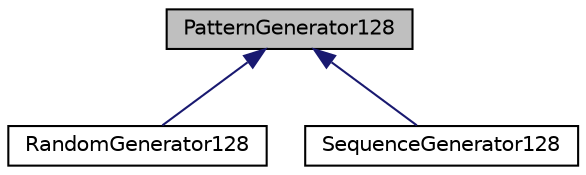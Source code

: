 digraph "PatternGenerator128"
{
 // LATEX_PDF_SIZE
  edge [fontname="Helvetica",fontsize="10",labelfontname="Helvetica",labelfontsize="10"];
  node [fontname="Helvetica",fontsize="10",shape=record];
  Node1 [label="PatternGenerator128",height=0.2,width=0.4,color="black", fillcolor="grey75", style="filled", fontcolor="black",tooltip=" "];
  Node1 -> Node2 [dir="back",color="midnightblue",fontsize="10",style="solid",fontname="Helvetica"];
  Node2 [label="RandomGenerator128",height=0.2,width=0.4,color="black", fillcolor="white", style="filled",URL="$classRandomGenerator128.html",tooltip=" "];
  Node1 -> Node3 [dir="back",color="midnightblue",fontsize="10",style="solid",fontname="Helvetica"];
  Node3 [label="SequenceGenerator128",height=0.2,width=0.4,color="black", fillcolor="white", style="filled",URL="$classSequenceGenerator128.html",tooltip=" "];
}
